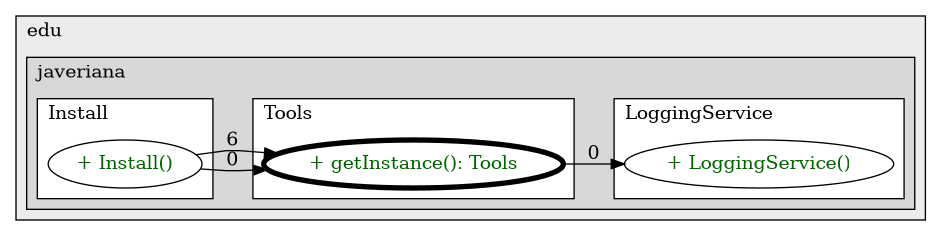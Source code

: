 @startuml

/' diagram meta data start
config=CallConfiguration;
{
  "rootMethod": "co.edu.javeriana.ctai.installer.model.tools.Tools#getInstance()",
  "projectClassification": {
    "searchMode": "OpenProject", // OpenProject, AllProjects
    "includedProjects": "",
    "pathEndKeywords": "*.impl",
    "isClientPath": "",
    "isClientName": "",
    "isTestPath": "",
    "isTestName": "",
    "isMappingPath": "",
    "isMappingName": "",
    "isDataAccessPath": "",
    "isDataAccessName": "",
    "isDataStructurePath": "",
    "isDataStructureName": "",
    "isInterfaceStructuresPath": "",
    "isInterfaceStructuresName": "",
    "isEntryPointPath": "",
    "isEntryPointName": "",
    "treatFinalFieldsAsMandatory": false
  },
  "graphRestriction": {
    "classPackageExcludeFilter": "",
    "classPackageIncludeFilter": "",
    "classNameExcludeFilter": "",
    "classNameIncludeFilter": "",
    "methodNameExcludeFilter": "",
    "methodNameIncludeFilter": "",
    "removeByInheritance": "", // inheritance/annotation based filtering is done in a second step
    "removeByAnnotation": "",
    "removeByClassPackage": "", // cleanup the graph after inheritance/annotation based filtering is done
    "removeByClassName": "",
    "cutMappings": false,
    "cutEnum": false,
    "cutTests": true,
    "cutClient": false,
    "cutDataAccess": false,
    "cutInterfaceStructures": false,
    "cutDataStructures": false,
    "cutGetterAndSetter": true,
    "cutConstructors": false
  },
  "graphTraversal": {
    "forwardDepth": 2,
    "backwardDepth": 2,
    "classPackageExcludeFilter": "",
    "classPackageIncludeFilter": "",
    "classNameExcludeFilter": "",
    "classNameIncludeFilter": "",
    "methodNameExcludeFilter": "",
    "methodNameIncludeFilter": "",
    "hideMappings": false,
    "hideDataStructures": false,
    "hidePrivateMethods": true,
    "hideInterfaceCalls": true, // indirection: implementation -> interface (is hidden) -> implementation
    "onlyShowApplicationEntryPoints": false, // root node is included
    "useMethodCallsForStructureDiagram": "ForwardOnly" // ForwardOnly, BothDirections, No
  },
  "details": {
    "aggregation": "GroupByClass", // ByClass, GroupByClass, None
    "showMethodParametersTypes": true,
    "showMethodParametersNames": true,
    "showMethodReturnType": true,
    "showPackageLevels": 2,
    "showCallOrder": true,
    "edgeMode": "MethodsOnly", // TypesOnly, MethodsOnly, TypesAndMethods, MethodsAndDirectTypeUsage
    "showDetailedClassStructure": true
  },
  "rootClass": "co.edu.javeriana.ctai.installer.model.tools.Tools",
  "extensionCallbackMethod": "" // qualified.class.name#methodName - signature: public static String method(String)
}
diagram meta data end '/



digraph g {
    rankdir="LR"
    splines=polyline
    

'nodes 
subgraph cluster_100278 { 
   	label=edu
	labeljust=l
	fillcolor="#ececec"
	style=filled
   
   subgraph cluster_496592481 { 
   	label=javeriana
	labeljust=l
	fillcolor="#d8d8d8"
	style=filled
   
   subgraph cluster_108133415 { 
   	label=Tools
	labeljust=l
	fillcolor=white
	style=filled
   
   Tools861186420XXXgetInstance0[
	label="+ getInstance(): Tools"
	style=filled
	fillcolor=white
	tooltip="Tools

null"
	penwidth=4
	fontcolor=darkgreen
];
} 

subgraph cluster_1795875308 { 
   	label=Install
	labeljust=l
	fillcolor=white
	style=filled
   
   Install1071375199XXXInstall0[
	label="+ Install()"
	style=filled
	fillcolor=white
	tooltip="Install

null"
	fontcolor=darkgreen
];
} 

subgraph cluster_1869741592 { 
   	label=LoggingService
	labeljust=l
	fillcolor=white
	style=filled
   
   LoggingService861186420XXXLoggingService0[
	label="+ LoggingService()"
	style=filled
	fillcolor=white
	tooltip="LoggingService

null"
	fontcolor=darkgreen
];
} 
} 
} 

'edges    
Install1071375199XXXInstall0 -> Tools861186420XXXgetInstance0[label=0];
Install1071375199XXXInstall0 -> Tools861186420XXXgetInstance0[label=6];
Tools861186420XXXgetInstance0 -> LoggingService861186420XXXLoggingService0[label=0];
    
}
@enduml